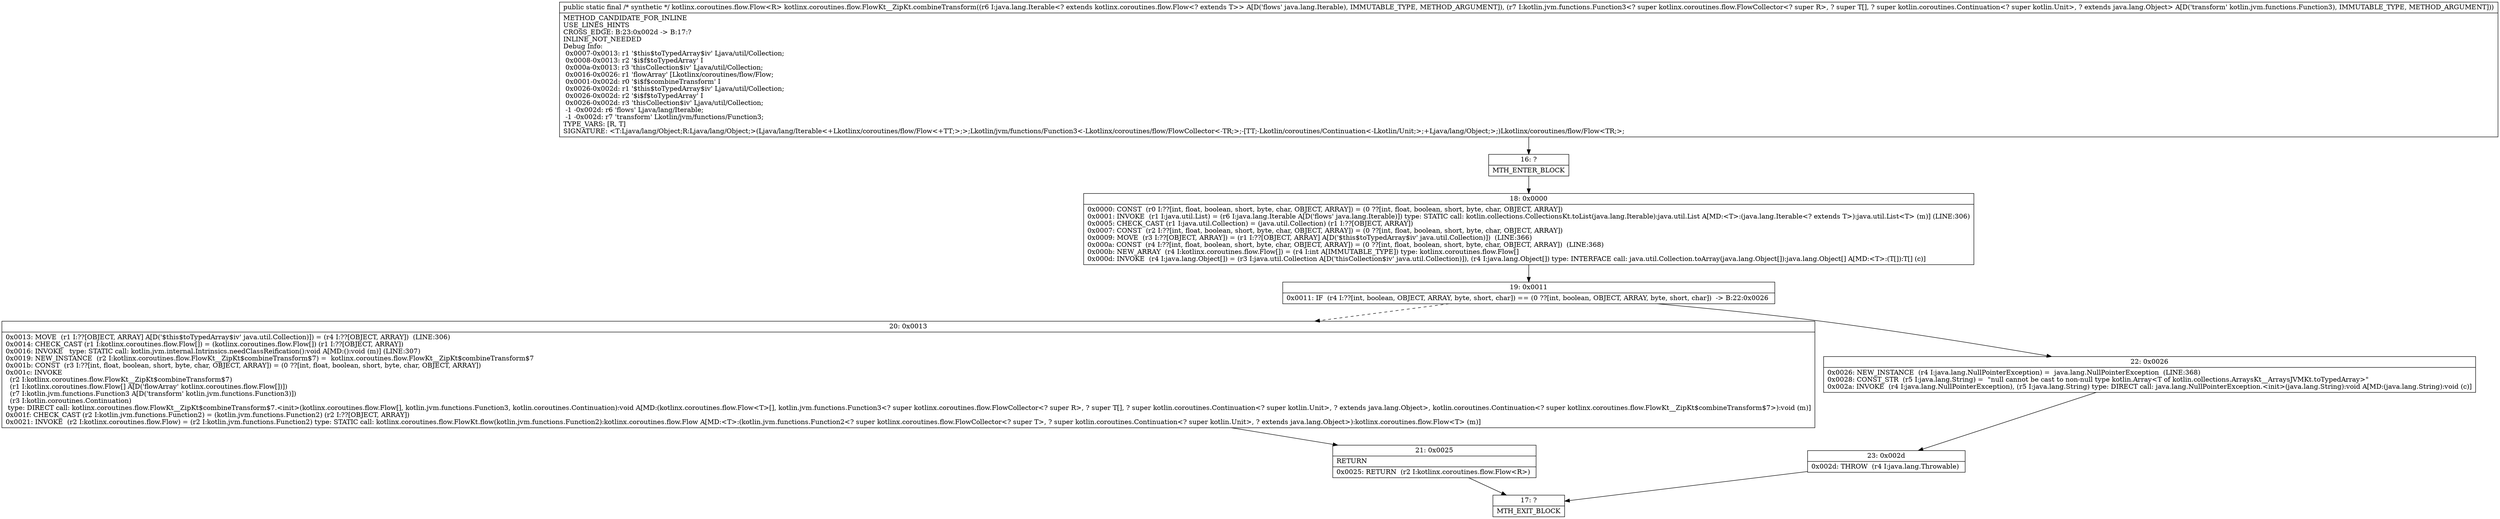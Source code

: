 digraph "CFG forkotlinx.coroutines.flow.FlowKt__ZipKt.combineTransform(Ljava\/lang\/Iterable;Lkotlin\/jvm\/functions\/Function3;)Lkotlinx\/coroutines\/flow\/Flow;" {
Node_16 [shape=record,label="{16\:\ ?|MTH_ENTER_BLOCK\l}"];
Node_18 [shape=record,label="{18\:\ 0x0000|0x0000: CONST  (r0 I:??[int, float, boolean, short, byte, char, OBJECT, ARRAY]) = (0 ??[int, float, boolean, short, byte, char, OBJECT, ARRAY]) \l0x0001: INVOKE  (r1 I:java.util.List) = (r6 I:java.lang.Iterable A[D('flows' java.lang.Iterable)]) type: STATIC call: kotlin.collections.CollectionsKt.toList(java.lang.Iterable):java.util.List A[MD:\<T\>:(java.lang.Iterable\<? extends T\>):java.util.List\<T\> (m)] (LINE:306)\l0x0005: CHECK_CAST (r1 I:java.util.Collection) = (java.util.Collection) (r1 I:??[OBJECT, ARRAY]) \l0x0007: CONST  (r2 I:??[int, float, boolean, short, byte, char, OBJECT, ARRAY]) = (0 ??[int, float, boolean, short, byte, char, OBJECT, ARRAY]) \l0x0009: MOVE  (r3 I:??[OBJECT, ARRAY]) = (r1 I:??[OBJECT, ARRAY] A[D('$this$toTypedArray$iv' java.util.Collection)])  (LINE:366)\l0x000a: CONST  (r4 I:??[int, float, boolean, short, byte, char, OBJECT, ARRAY]) = (0 ??[int, float, boolean, short, byte, char, OBJECT, ARRAY])  (LINE:368)\l0x000b: NEW_ARRAY  (r4 I:kotlinx.coroutines.flow.Flow[]) = (r4 I:int A[IMMUTABLE_TYPE]) type: kotlinx.coroutines.flow.Flow[] \l0x000d: INVOKE  (r4 I:java.lang.Object[]) = (r3 I:java.util.Collection A[D('thisCollection$iv' java.util.Collection)]), (r4 I:java.lang.Object[]) type: INTERFACE call: java.util.Collection.toArray(java.lang.Object[]):java.lang.Object[] A[MD:\<T\>:(T[]):T[] (c)]\l}"];
Node_19 [shape=record,label="{19\:\ 0x0011|0x0011: IF  (r4 I:??[int, boolean, OBJECT, ARRAY, byte, short, char]) == (0 ??[int, boolean, OBJECT, ARRAY, byte, short, char])  \-\> B:22:0x0026 \l}"];
Node_20 [shape=record,label="{20\:\ 0x0013|0x0013: MOVE  (r1 I:??[OBJECT, ARRAY] A[D('$this$toTypedArray$iv' java.util.Collection)]) = (r4 I:??[OBJECT, ARRAY])  (LINE:306)\l0x0014: CHECK_CAST (r1 I:kotlinx.coroutines.flow.Flow[]) = (kotlinx.coroutines.flow.Flow[]) (r1 I:??[OBJECT, ARRAY]) \l0x0016: INVOKE   type: STATIC call: kotlin.jvm.internal.Intrinsics.needClassReification():void A[MD:():void (m)] (LINE:307)\l0x0019: NEW_INSTANCE  (r2 I:kotlinx.coroutines.flow.FlowKt__ZipKt$combineTransform$7) =  kotlinx.coroutines.flow.FlowKt__ZipKt$combineTransform$7 \l0x001b: CONST  (r3 I:??[int, float, boolean, short, byte, char, OBJECT, ARRAY]) = (0 ??[int, float, boolean, short, byte, char, OBJECT, ARRAY]) \l0x001c: INVOKE  \l  (r2 I:kotlinx.coroutines.flow.FlowKt__ZipKt$combineTransform$7)\l  (r1 I:kotlinx.coroutines.flow.Flow[] A[D('flowArray' kotlinx.coroutines.flow.Flow[])])\l  (r7 I:kotlin.jvm.functions.Function3 A[D('transform' kotlin.jvm.functions.Function3)])\l  (r3 I:kotlin.coroutines.Continuation)\l type: DIRECT call: kotlinx.coroutines.flow.FlowKt__ZipKt$combineTransform$7.\<init\>(kotlinx.coroutines.flow.Flow[], kotlin.jvm.functions.Function3, kotlin.coroutines.Continuation):void A[MD:(kotlinx.coroutines.flow.Flow\<T\>[], kotlin.jvm.functions.Function3\<? super kotlinx.coroutines.flow.FlowCollector\<? super R\>, ? super T[], ? super kotlin.coroutines.Continuation\<? super kotlin.Unit\>, ? extends java.lang.Object\>, kotlin.coroutines.Continuation\<? super kotlinx.coroutines.flow.FlowKt__ZipKt$combineTransform$7\>):void (m)]\l0x001f: CHECK_CAST (r2 I:kotlin.jvm.functions.Function2) = (kotlin.jvm.functions.Function2) (r2 I:??[OBJECT, ARRAY]) \l0x0021: INVOKE  (r2 I:kotlinx.coroutines.flow.Flow) = (r2 I:kotlin.jvm.functions.Function2) type: STATIC call: kotlinx.coroutines.flow.FlowKt.flow(kotlin.jvm.functions.Function2):kotlinx.coroutines.flow.Flow A[MD:\<T\>:(kotlin.jvm.functions.Function2\<? super kotlinx.coroutines.flow.FlowCollector\<? super T\>, ? super kotlin.coroutines.Continuation\<? super kotlin.Unit\>, ? extends java.lang.Object\>):kotlinx.coroutines.flow.Flow\<T\> (m)]\l}"];
Node_21 [shape=record,label="{21\:\ 0x0025|RETURN\l|0x0025: RETURN  (r2 I:kotlinx.coroutines.flow.Flow\<R\>) \l}"];
Node_17 [shape=record,label="{17\:\ ?|MTH_EXIT_BLOCK\l}"];
Node_22 [shape=record,label="{22\:\ 0x0026|0x0026: NEW_INSTANCE  (r4 I:java.lang.NullPointerException) =  java.lang.NullPointerException  (LINE:368)\l0x0028: CONST_STR  (r5 I:java.lang.String) =  \"null cannot be cast to non\-null type kotlin.Array\<T of kotlin.collections.ArraysKt__ArraysJVMKt.toTypedArray\>\" \l0x002a: INVOKE  (r4 I:java.lang.NullPointerException), (r5 I:java.lang.String) type: DIRECT call: java.lang.NullPointerException.\<init\>(java.lang.String):void A[MD:(java.lang.String):void (c)]\l}"];
Node_23 [shape=record,label="{23\:\ 0x002d|0x002d: THROW  (r4 I:java.lang.Throwable) \l}"];
MethodNode[shape=record,label="{public static final \/* synthetic *\/ kotlinx.coroutines.flow.Flow\<R\> kotlinx.coroutines.flow.FlowKt__ZipKt.combineTransform((r6 I:java.lang.Iterable\<? extends kotlinx.coroutines.flow.Flow\<? extends T\>\> A[D('flows' java.lang.Iterable), IMMUTABLE_TYPE, METHOD_ARGUMENT]), (r7 I:kotlin.jvm.functions.Function3\<? super kotlinx.coroutines.flow.FlowCollector\<? super R\>, ? super T[], ? super kotlin.coroutines.Continuation\<? super kotlin.Unit\>, ? extends java.lang.Object\> A[D('transform' kotlin.jvm.functions.Function3), IMMUTABLE_TYPE, METHOD_ARGUMENT]))  | METHOD_CANDIDATE_FOR_INLINE\lUSE_LINES_HINTS\lCROSS_EDGE: B:23:0x002d \-\> B:17:?\lINLINE_NOT_NEEDED\lDebug Info:\l  0x0007\-0x0013: r1 '$this$toTypedArray$iv' Ljava\/util\/Collection;\l  0x0008\-0x0013: r2 '$i$f$toTypedArray' I\l  0x000a\-0x0013: r3 'thisCollection$iv' Ljava\/util\/Collection;\l  0x0016\-0x0026: r1 'flowArray' [Lkotlinx\/coroutines\/flow\/Flow;\l  0x0001\-0x002d: r0 '$i$f$combineTransform' I\l  0x0026\-0x002d: r1 '$this$toTypedArray$iv' Ljava\/util\/Collection;\l  0x0026\-0x002d: r2 '$i$f$toTypedArray' I\l  0x0026\-0x002d: r3 'thisCollection$iv' Ljava\/util\/Collection;\l  \-1 \-0x002d: r6 'flows' Ljava\/lang\/Iterable;\l  \-1 \-0x002d: r7 'transform' Lkotlin\/jvm\/functions\/Function3;\lTYPE_VARS: [R, T]\lSIGNATURE: \<T:Ljava\/lang\/Object;R:Ljava\/lang\/Object;\>(Ljava\/lang\/Iterable\<+Lkotlinx\/coroutines\/flow\/Flow\<+TT;\>;\>;Lkotlin\/jvm\/functions\/Function3\<\-Lkotlinx\/coroutines\/flow\/FlowCollector\<\-TR;\>;\-[TT;\-Lkotlin\/coroutines\/Continuation\<\-Lkotlin\/Unit;\>;+Ljava\/lang\/Object;\>;)Lkotlinx\/coroutines\/flow\/Flow\<TR;\>;\l}"];
MethodNode -> Node_16;Node_16 -> Node_18;
Node_18 -> Node_19;
Node_19 -> Node_20[style=dashed];
Node_19 -> Node_22;
Node_20 -> Node_21;
Node_21 -> Node_17;
Node_22 -> Node_23;
Node_23 -> Node_17;
}

